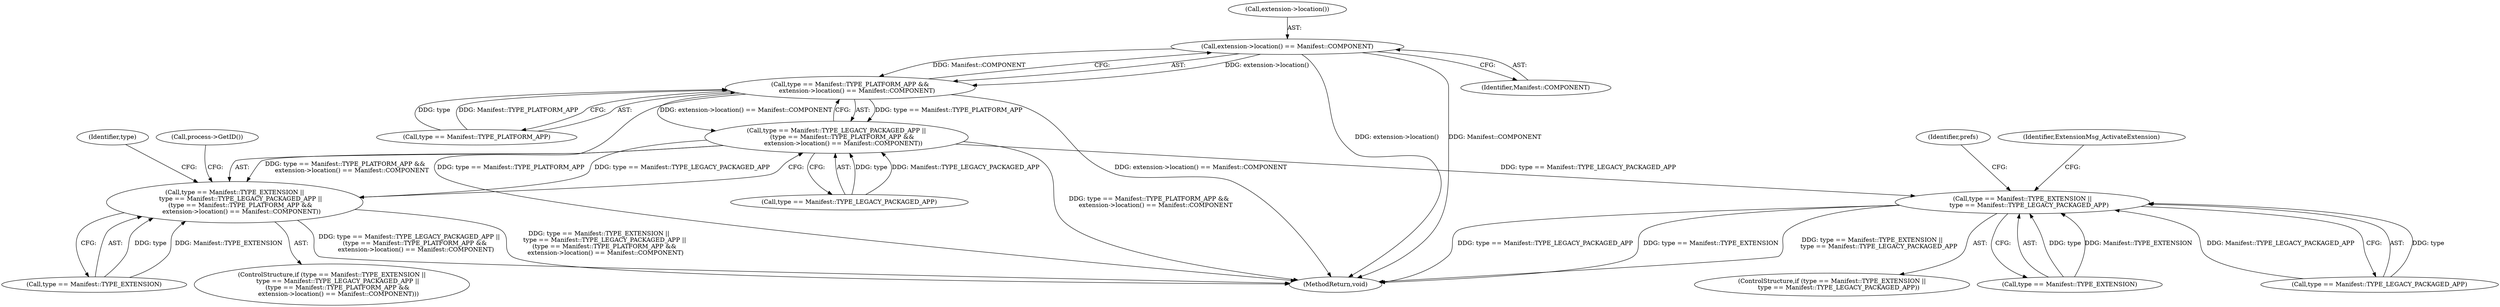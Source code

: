 digraph "1_Chrome_1eefa26e1795192c5a347a1e1e7a99e88c47f9c4_2@del" {
"1000129" [label="(Call,extension->location() == Manifest::COMPONENT)"];
"1000125" [label="(Call,type == Manifest::TYPE_PLATFORM_APP &&\n       extension->location() == Manifest::COMPONENT)"];
"1000121" [label="(Call,type == Manifest::TYPE_LEGACY_PACKAGED_APP ||\n      (type == Manifest::TYPE_PLATFORM_APP &&\n       extension->location() == Manifest::COMPONENT))"];
"1000117" [label="(Call,type == Manifest::TYPE_EXTENSION ||\n      type == Manifest::TYPE_LEGACY_PACKAGED_APP ||\n      (type == Manifest::TYPE_PLATFORM_APP &&\n       extension->location() == Manifest::COMPONENT))"];
"1000137" [label="(Call,type == Manifest::TYPE_EXTENSION ||\n       type == Manifest::TYPE_LEGACY_PACKAGED_APP)"];
"1000121" [label="(Call,type == Manifest::TYPE_LEGACY_PACKAGED_APP ||\n      (type == Manifest::TYPE_PLATFORM_APP &&\n       extension->location() == Manifest::COMPONENT))"];
"1000136" [label="(ControlStructure,if (type == Manifest::TYPE_EXTENSION ||\n       type == Manifest::TYPE_LEGACY_PACKAGED_APP))"];
"1000139" [label="(Identifier,type)"];
"1000138" [label="(Call,type == Manifest::TYPE_EXTENSION)"];
"1000129" [label="(Call,extension->location() == Manifest::COMPONENT)"];
"1000137" [label="(Call,type == Manifest::TYPE_EXTENSION ||\n       type == Manifest::TYPE_LEGACY_PACKAGED_APP)"];
"1000147" [label="(Identifier,prefs)"];
"1000131" [label="(Identifier,Manifest::COMPONENT)"];
"1000126" [label="(Call,type == Manifest::TYPE_PLATFORM_APP)"];
"1000134" [label="(Call,process->GetID())"];
"1000116" [label="(ControlStructure,if (type == Manifest::TYPE_EXTENSION ||\n      type == Manifest::TYPE_LEGACY_PACKAGED_APP ||\n      (type == Manifest::TYPE_PLATFORM_APP &&\n       extension->location() == Manifest::COMPONENT)))"];
"1000141" [label="(Call,type == Manifest::TYPE_LEGACY_PACKAGED_APP)"];
"1000159" [label="(Identifier,ExtensionMsg_ActivateExtension)"];
"1000118" [label="(Call,type == Manifest::TYPE_EXTENSION)"];
"1000160" [label="(MethodReturn,void)"];
"1000125" [label="(Call,type == Manifest::TYPE_PLATFORM_APP &&\n       extension->location() == Manifest::COMPONENT)"];
"1000122" [label="(Call,type == Manifest::TYPE_LEGACY_PACKAGED_APP)"];
"1000130" [label="(Call,extension->location())"];
"1000117" [label="(Call,type == Manifest::TYPE_EXTENSION ||\n      type == Manifest::TYPE_LEGACY_PACKAGED_APP ||\n      (type == Manifest::TYPE_PLATFORM_APP &&\n       extension->location() == Manifest::COMPONENT))"];
"1000129" -> "1000125"  [label="AST: "];
"1000129" -> "1000131"  [label="CFG: "];
"1000130" -> "1000129"  [label="AST: "];
"1000131" -> "1000129"  [label="AST: "];
"1000125" -> "1000129"  [label="CFG: "];
"1000129" -> "1000160"  [label="DDG: extension->location()"];
"1000129" -> "1000160"  [label="DDG: Manifest::COMPONENT"];
"1000129" -> "1000125"  [label="DDG: extension->location()"];
"1000129" -> "1000125"  [label="DDG: Manifest::COMPONENT"];
"1000125" -> "1000121"  [label="AST: "];
"1000125" -> "1000126"  [label="CFG: "];
"1000126" -> "1000125"  [label="AST: "];
"1000121" -> "1000125"  [label="CFG: "];
"1000125" -> "1000160"  [label="DDG: type == Manifest::TYPE_PLATFORM_APP"];
"1000125" -> "1000160"  [label="DDG: extension->location() == Manifest::COMPONENT"];
"1000125" -> "1000121"  [label="DDG: type == Manifest::TYPE_PLATFORM_APP"];
"1000125" -> "1000121"  [label="DDG: extension->location() == Manifest::COMPONENT"];
"1000126" -> "1000125"  [label="DDG: type"];
"1000126" -> "1000125"  [label="DDG: Manifest::TYPE_PLATFORM_APP"];
"1000121" -> "1000117"  [label="AST: "];
"1000121" -> "1000122"  [label="CFG: "];
"1000122" -> "1000121"  [label="AST: "];
"1000117" -> "1000121"  [label="CFG: "];
"1000121" -> "1000160"  [label="DDG: type == Manifest::TYPE_PLATFORM_APP &&\n       extension->location() == Manifest::COMPONENT"];
"1000121" -> "1000117"  [label="DDG: type == Manifest::TYPE_LEGACY_PACKAGED_APP"];
"1000121" -> "1000117"  [label="DDG: type == Manifest::TYPE_PLATFORM_APP &&\n       extension->location() == Manifest::COMPONENT"];
"1000122" -> "1000121"  [label="DDG: type"];
"1000122" -> "1000121"  [label="DDG: Manifest::TYPE_LEGACY_PACKAGED_APP"];
"1000121" -> "1000137"  [label="DDG: type == Manifest::TYPE_LEGACY_PACKAGED_APP"];
"1000117" -> "1000116"  [label="AST: "];
"1000117" -> "1000118"  [label="CFG: "];
"1000118" -> "1000117"  [label="AST: "];
"1000134" -> "1000117"  [label="CFG: "];
"1000139" -> "1000117"  [label="CFG: "];
"1000117" -> "1000160"  [label="DDG: type == Manifest::TYPE_EXTENSION ||\n      type == Manifest::TYPE_LEGACY_PACKAGED_APP ||\n      (type == Manifest::TYPE_PLATFORM_APP &&\n       extension->location() == Manifest::COMPONENT)"];
"1000117" -> "1000160"  [label="DDG: type == Manifest::TYPE_LEGACY_PACKAGED_APP ||\n      (type == Manifest::TYPE_PLATFORM_APP &&\n       extension->location() == Manifest::COMPONENT)"];
"1000118" -> "1000117"  [label="DDG: type"];
"1000118" -> "1000117"  [label="DDG: Manifest::TYPE_EXTENSION"];
"1000137" -> "1000136"  [label="AST: "];
"1000137" -> "1000138"  [label="CFG: "];
"1000137" -> "1000141"  [label="CFG: "];
"1000138" -> "1000137"  [label="AST: "];
"1000141" -> "1000137"  [label="AST: "];
"1000147" -> "1000137"  [label="CFG: "];
"1000159" -> "1000137"  [label="CFG: "];
"1000137" -> "1000160"  [label="DDG: type == Manifest::TYPE_LEGACY_PACKAGED_APP"];
"1000137" -> "1000160"  [label="DDG: type == Manifest::TYPE_EXTENSION"];
"1000137" -> "1000160"  [label="DDG: type == Manifest::TYPE_EXTENSION ||\n       type == Manifest::TYPE_LEGACY_PACKAGED_APP"];
"1000138" -> "1000137"  [label="DDG: type"];
"1000138" -> "1000137"  [label="DDG: Manifest::TYPE_EXTENSION"];
"1000141" -> "1000137"  [label="DDG: type"];
"1000141" -> "1000137"  [label="DDG: Manifest::TYPE_LEGACY_PACKAGED_APP"];
}

